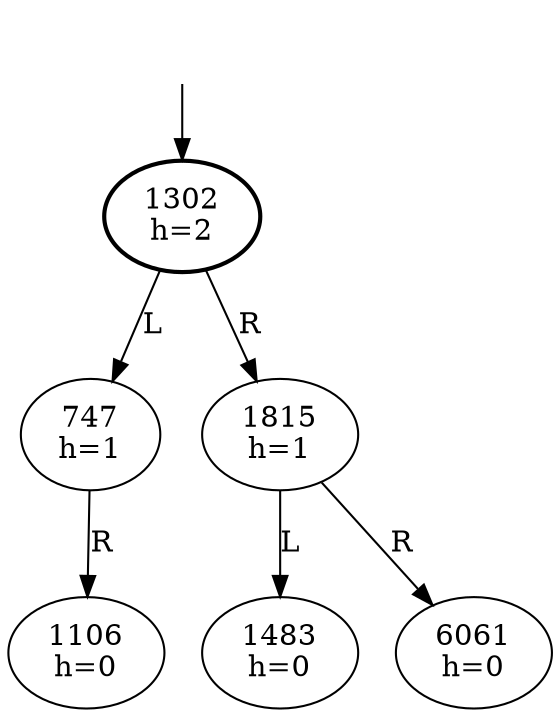 digraph
 {
	Dummy [style=invis];
	Dummy -> 1302;
	1302 [penwidth=2];

	
      1302 [label="1302\nh=2"];

      1302 -> 747 [label="L"];
      747 [label="747\nh=1"];

      747 -> 1106 [label="R"];
      1106 [label="1106\nh=0"];

      1302 -> 1815 [label="R"];
      1815 [label="1815\nh=1"];

      1815 -> 1483 [label="L"];
      1483 [label="1483\nh=0"];

      1815 -> 6061 [label="R"];
      6061 [label="6061\nh=0"];

}